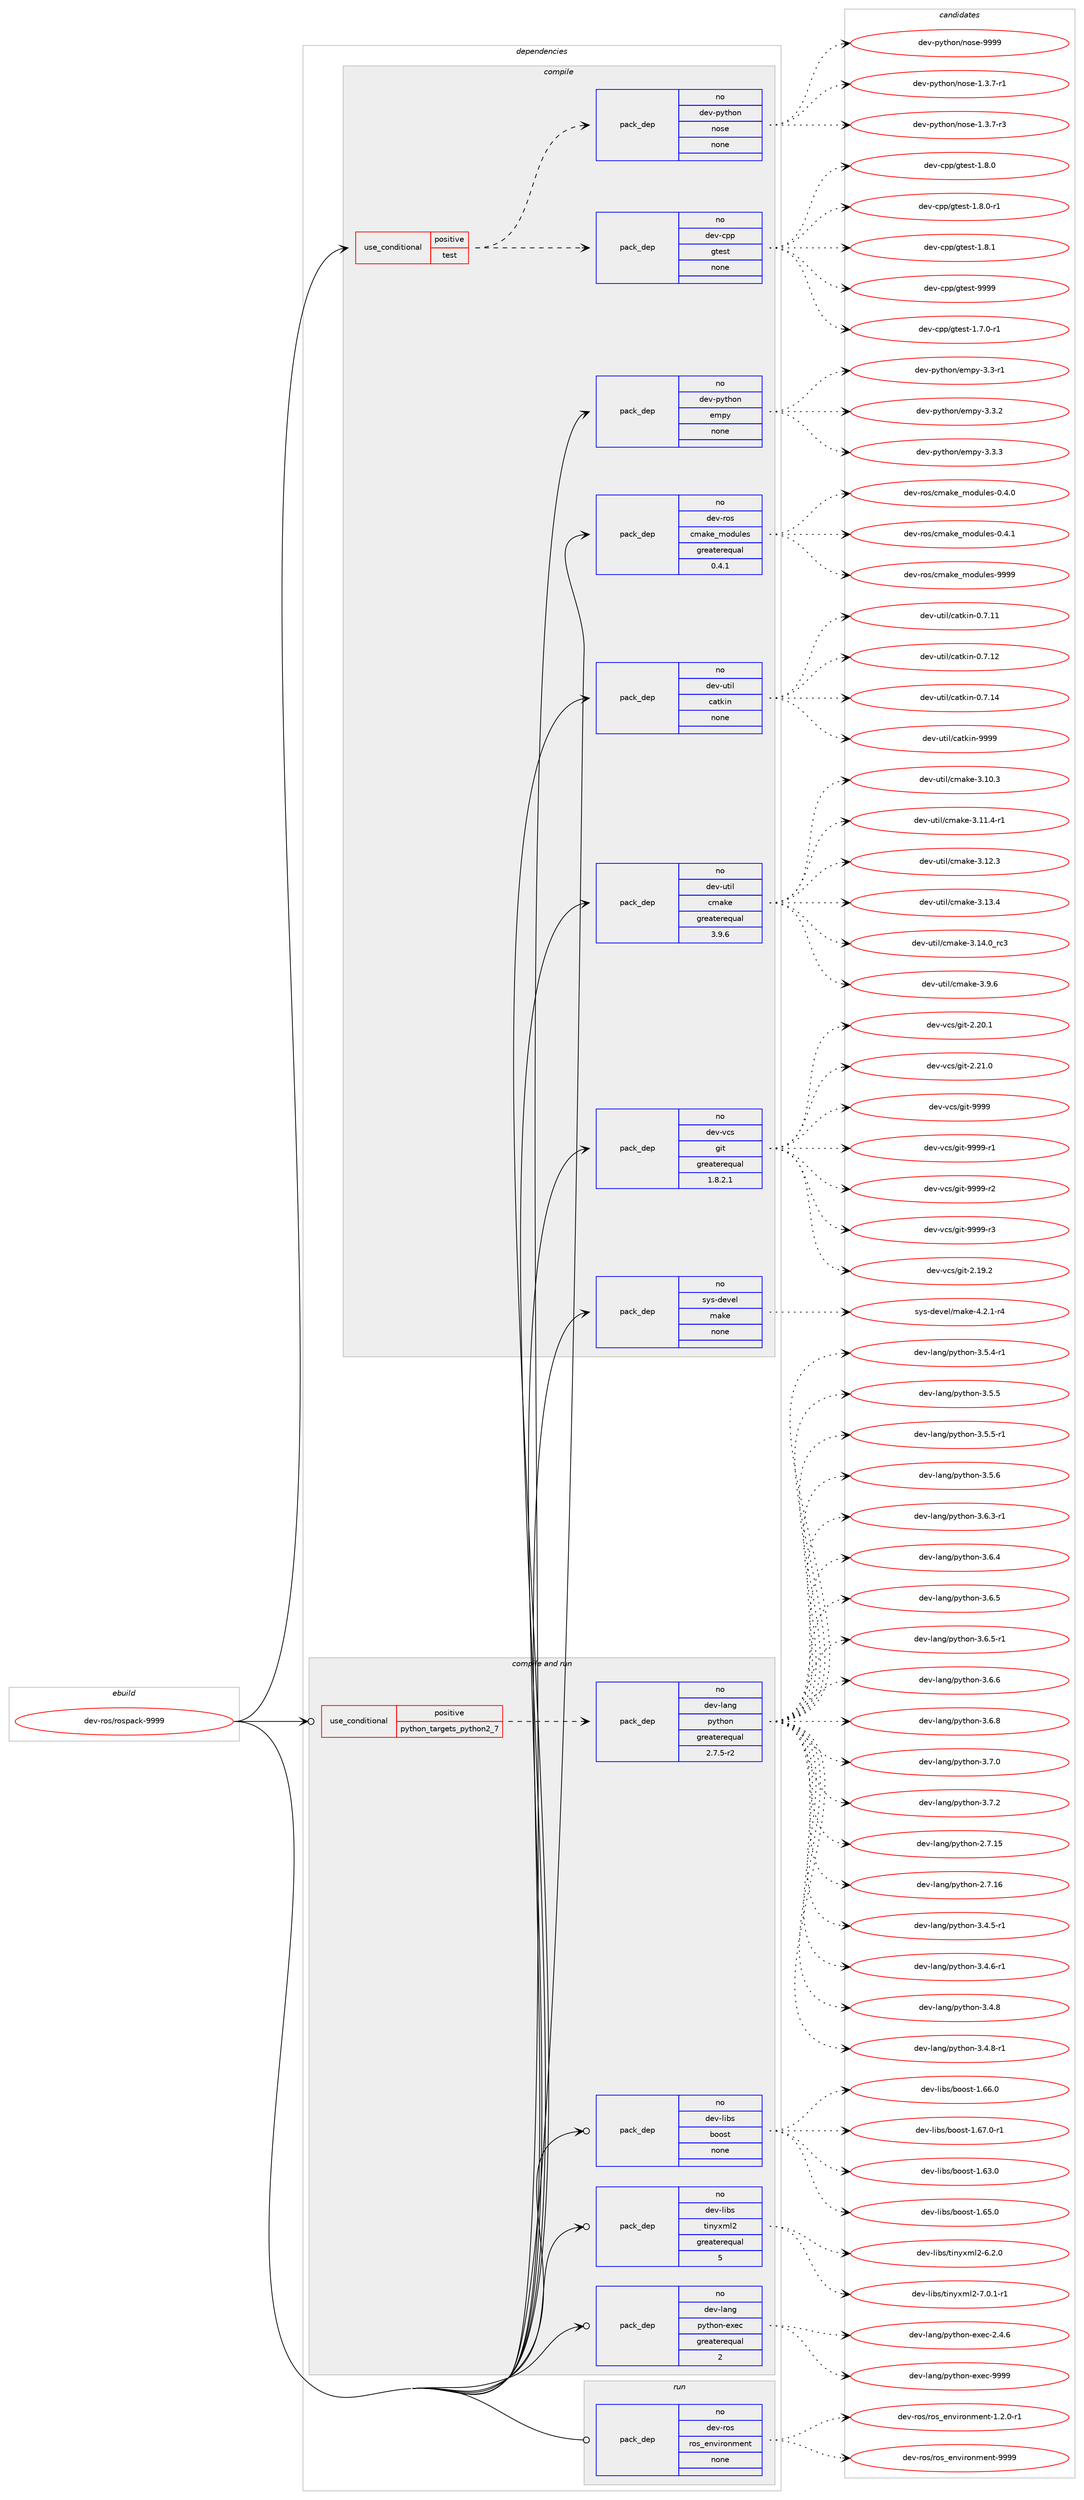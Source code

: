 digraph prolog {

# *************
# Graph options
# *************

newrank=true;
concentrate=true;
compound=true;
graph [rankdir=LR,fontname=Helvetica,fontsize=10,ranksep=1.5];#, ranksep=2.5, nodesep=0.2];
edge  [arrowhead=vee];
node  [fontname=Helvetica,fontsize=10];

# **********
# The ebuild
# **********

subgraph cluster_leftcol {
color=gray;
rank=same;
label=<<i>ebuild</i>>;
id [label="dev-ros/rospack-9999", color=red, width=4, href="../dev-ros/rospack-9999.svg"];
}

# ****************
# The dependencies
# ****************

subgraph cluster_midcol {
color=gray;
label=<<i>dependencies</i>>;
subgraph cluster_compile {
fillcolor="#eeeeee";
style=filled;
label=<<i>compile</i>>;
subgraph cond390063 {
dependency1466399 [label=<<TABLE BORDER="0" CELLBORDER="1" CELLSPACING="0" CELLPADDING="4"><TR><TD ROWSPAN="3" CELLPADDING="10">use_conditional</TD></TR><TR><TD>positive</TD></TR><TR><TD>test</TD></TR></TABLE>>, shape=none, color=red];
subgraph pack1052946 {
dependency1466400 [label=<<TABLE BORDER="0" CELLBORDER="1" CELLSPACING="0" CELLPADDING="4" WIDTH="220"><TR><TD ROWSPAN="6" CELLPADDING="30">pack_dep</TD></TR><TR><TD WIDTH="110">no</TD></TR><TR><TD>dev-cpp</TD></TR><TR><TD>gtest</TD></TR><TR><TD>none</TD></TR><TR><TD></TD></TR></TABLE>>, shape=none, color=blue];
}
dependency1466399:e -> dependency1466400:w [weight=20,style="dashed",arrowhead="vee"];
subgraph pack1052947 {
dependency1466401 [label=<<TABLE BORDER="0" CELLBORDER="1" CELLSPACING="0" CELLPADDING="4" WIDTH="220"><TR><TD ROWSPAN="6" CELLPADDING="30">pack_dep</TD></TR><TR><TD WIDTH="110">no</TD></TR><TR><TD>dev-python</TD></TR><TR><TD>nose</TD></TR><TR><TD>none</TD></TR><TR><TD></TD></TR></TABLE>>, shape=none, color=blue];
}
dependency1466399:e -> dependency1466401:w [weight=20,style="dashed",arrowhead="vee"];
}
id:e -> dependency1466399:w [weight=20,style="solid",arrowhead="vee"];
subgraph pack1052948 {
dependency1466402 [label=<<TABLE BORDER="0" CELLBORDER="1" CELLSPACING="0" CELLPADDING="4" WIDTH="220"><TR><TD ROWSPAN="6" CELLPADDING="30">pack_dep</TD></TR><TR><TD WIDTH="110">no</TD></TR><TR><TD>dev-python</TD></TR><TR><TD>empy</TD></TR><TR><TD>none</TD></TR><TR><TD></TD></TR></TABLE>>, shape=none, color=blue];
}
id:e -> dependency1466402:w [weight=20,style="solid",arrowhead="vee"];
subgraph pack1052949 {
dependency1466403 [label=<<TABLE BORDER="0" CELLBORDER="1" CELLSPACING="0" CELLPADDING="4" WIDTH="220"><TR><TD ROWSPAN="6" CELLPADDING="30">pack_dep</TD></TR><TR><TD WIDTH="110">no</TD></TR><TR><TD>dev-ros</TD></TR><TR><TD>cmake_modules</TD></TR><TR><TD>greaterequal</TD></TR><TR><TD>0.4.1</TD></TR></TABLE>>, shape=none, color=blue];
}
id:e -> dependency1466403:w [weight=20,style="solid",arrowhead="vee"];
subgraph pack1052950 {
dependency1466404 [label=<<TABLE BORDER="0" CELLBORDER="1" CELLSPACING="0" CELLPADDING="4" WIDTH="220"><TR><TD ROWSPAN="6" CELLPADDING="30">pack_dep</TD></TR><TR><TD WIDTH="110">no</TD></TR><TR><TD>dev-util</TD></TR><TR><TD>catkin</TD></TR><TR><TD>none</TD></TR><TR><TD></TD></TR></TABLE>>, shape=none, color=blue];
}
id:e -> dependency1466404:w [weight=20,style="solid",arrowhead="vee"];
subgraph pack1052951 {
dependency1466405 [label=<<TABLE BORDER="0" CELLBORDER="1" CELLSPACING="0" CELLPADDING="4" WIDTH="220"><TR><TD ROWSPAN="6" CELLPADDING="30">pack_dep</TD></TR><TR><TD WIDTH="110">no</TD></TR><TR><TD>dev-util</TD></TR><TR><TD>cmake</TD></TR><TR><TD>greaterequal</TD></TR><TR><TD>3.9.6</TD></TR></TABLE>>, shape=none, color=blue];
}
id:e -> dependency1466405:w [weight=20,style="solid",arrowhead="vee"];
subgraph pack1052952 {
dependency1466406 [label=<<TABLE BORDER="0" CELLBORDER="1" CELLSPACING="0" CELLPADDING="4" WIDTH="220"><TR><TD ROWSPAN="6" CELLPADDING="30">pack_dep</TD></TR><TR><TD WIDTH="110">no</TD></TR><TR><TD>dev-vcs</TD></TR><TR><TD>git</TD></TR><TR><TD>greaterequal</TD></TR><TR><TD>1.8.2.1</TD></TR></TABLE>>, shape=none, color=blue];
}
id:e -> dependency1466406:w [weight=20,style="solid",arrowhead="vee"];
subgraph pack1052953 {
dependency1466407 [label=<<TABLE BORDER="0" CELLBORDER="1" CELLSPACING="0" CELLPADDING="4" WIDTH="220"><TR><TD ROWSPAN="6" CELLPADDING="30">pack_dep</TD></TR><TR><TD WIDTH="110">no</TD></TR><TR><TD>sys-devel</TD></TR><TR><TD>make</TD></TR><TR><TD>none</TD></TR><TR><TD></TD></TR></TABLE>>, shape=none, color=blue];
}
id:e -> dependency1466407:w [weight=20,style="solid",arrowhead="vee"];
}
subgraph cluster_compileandrun {
fillcolor="#eeeeee";
style=filled;
label=<<i>compile and run</i>>;
subgraph cond390064 {
dependency1466408 [label=<<TABLE BORDER="0" CELLBORDER="1" CELLSPACING="0" CELLPADDING="4"><TR><TD ROWSPAN="3" CELLPADDING="10">use_conditional</TD></TR><TR><TD>positive</TD></TR><TR><TD>python_targets_python2_7</TD></TR></TABLE>>, shape=none, color=red];
subgraph pack1052954 {
dependency1466409 [label=<<TABLE BORDER="0" CELLBORDER="1" CELLSPACING="0" CELLPADDING="4" WIDTH="220"><TR><TD ROWSPAN="6" CELLPADDING="30">pack_dep</TD></TR><TR><TD WIDTH="110">no</TD></TR><TR><TD>dev-lang</TD></TR><TR><TD>python</TD></TR><TR><TD>greaterequal</TD></TR><TR><TD>2.7.5-r2</TD></TR></TABLE>>, shape=none, color=blue];
}
dependency1466408:e -> dependency1466409:w [weight=20,style="dashed",arrowhead="vee"];
}
id:e -> dependency1466408:w [weight=20,style="solid",arrowhead="odotvee"];
subgraph pack1052955 {
dependency1466410 [label=<<TABLE BORDER="0" CELLBORDER="1" CELLSPACING="0" CELLPADDING="4" WIDTH="220"><TR><TD ROWSPAN="6" CELLPADDING="30">pack_dep</TD></TR><TR><TD WIDTH="110">no</TD></TR><TR><TD>dev-lang</TD></TR><TR><TD>python-exec</TD></TR><TR><TD>greaterequal</TD></TR><TR><TD>2</TD></TR></TABLE>>, shape=none, color=blue];
}
id:e -> dependency1466410:w [weight=20,style="solid",arrowhead="odotvee"];
subgraph pack1052956 {
dependency1466411 [label=<<TABLE BORDER="0" CELLBORDER="1" CELLSPACING="0" CELLPADDING="4" WIDTH="220"><TR><TD ROWSPAN="6" CELLPADDING="30">pack_dep</TD></TR><TR><TD WIDTH="110">no</TD></TR><TR><TD>dev-libs</TD></TR><TR><TD>boost</TD></TR><TR><TD>none</TD></TR><TR><TD></TD></TR></TABLE>>, shape=none, color=blue];
}
id:e -> dependency1466411:w [weight=20,style="solid",arrowhead="odotvee"];
subgraph pack1052957 {
dependency1466412 [label=<<TABLE BORDER="0" CELLBORDER="1" CELLSPACING="0" CELLPADDING="4" WIDTH="220"><TR><TD ROWSPAN="6" CELLPADDING="30">pack_dep</TD></TR><TR><TD WIDTH="110">no</TD></TR><TR><TD>dev-libs</TD></TR><TR><TD>tinyxml2</TD></TR><TR><TD>greaterequal</TD></TR><TR><TD>5</TD></TR></TABLE>>, shape=none, color=blue];
}
id:e -> dependency1466412:w [weight=20,style="solid",arrowhead="odotvee"];
}
subgraph cluster_run {
fillcolor="#eeeeee";
style=filled;
label=<<i>run</i>>;
subgraph pack1052958 {
dependency1466413 [label=<<TABLE BORDER="0" CELLBORDER="1" CELLSPACING="0" CELLPADDING="4" WIDTH="220"><TR><TD ROWSPAN="6" CELLPADDING="30">pack_dep</TD></TR><TR><TD WIDTH="110">no</TD></TR><TR><TD>dev-ros</TD></TR><TR><TD>ros_environment</TD></TR><TR><TD>none</TD></TR><TR><TD></TD></TR></TABLE>>, shape=none, color=blue];
}
id:e -> dependency1466413:w [weight=20,style="solid",arrowhead="odot"];
}
}

# **************
# The candidates
# **************

subgraph cluster_choices {
rank=same;
color=gray;
label=<<i>candidates</i>>;

subgraph choice1052946 {
color=black;
nodesep=1;
choice1001011184599112112471031161011151164549465546484511449 [label="dev-cpp/gtest-1.7.0-r1", color=red, width=4,href="../dev-cpp/gtest-1.7.0-r1.svg"];
choice100101118459911211247103116101115116454946564648 [label="dev-cpp/gtest-1.8.0", color=red, width=4,href="../dev-cpp/gtest-1.8.0.svg"];
choice1001011184599112112471031161011151164549465646484511449 [label="dev-cpp/gtest-1.8.0-r1", color=red, width=4,href="../dev-cpp/gtest-1.8.0-r1.svg"];
choice100101118459911211247103116101115116454946564649 [label="dev-cpp/gtest-1.8.1", color=red, width=4,href="../dev-cpp/gtest-1.8.1.svg"];
choice1001011184599112112471031161011151164557575757 [label="dev-cpp/gtest-9999", color=red, width=4,href="../dev-cpp/gtest-9999.svg"];
dependency1466400:e -> choice1001011184599112112471031161011151164549465546484511449:w [style=dotted,weight="100"];
dependency1466400:e -> choice100101118459911211247103116101115116454946564648:w [style=dotted,weight="100"];
dependency1466400:e -> choice1001011184599112112471031161011151164549465646484511449:w [style=dotted,weight="100"];
dependency1466400:e -> choice100101118459911211247103116101115116454946564649:w [style=dotted,weight="100"];
dependency1466400:e -> choice1001011184599112112471031161011151164557575757:w [style=dotted,weight="100"];
}
subgraph choice1052947 {
color=black;
nodesep=1;
choice10010111845112121116104111110471101111151014549465146554511449 [label="dev-python/nose-1.3.7-r1", color=red, width=4,href="../dev-python/nose-1.3.7-r1.svg"];
choice10010111845112121116104111110471101111151014549465146554511451 [label="dev-python/nose-1.3.7-r3", color=red, width=4,href="../dev-python/nose-1.3.7-r3.svg"];
choice10010111845112121116104111110471101111151014557575757 [label="dev-python/nose-9999", color=red, width=4,href="../dev-python/nose-9999.svg"];
dependency1466401:e -> choice10010111845112121116104111110471101111151014549465146554511449:w [style=dotted,weight="100"];
dependency1466401:e -> choice10010111845112121116104111110471101111151014549465146554511451:w [style=dotted,weight="100"];
dependency1466401:e -> choice10010111845112121116104111110471101111151014557575757:w [style=dotted,weight="100"];
}
subgraph choice1052948 {
color=black;
nodesep=1;
choice1001011184511212111610411111047101109112121455146514511449 [label="dev-python/empy-3.3-r1", color=red, width=4,href="../dev-python/empy-3.3-r1.svg"];
choice1001011184511212111610411111047101109112121455146514650 [label="dev-python/empy-3.3.2", color=red, width=4,href="../dev-python/empy-3.3.2.svg"];
choice1001011184511212111610411111047101109112121455146514651 [label="dev-python/empy-3.3.3", color=red, width=4,href="../dev-python/empy-3.3.3.svg"];
dependency1466402:e -> choice1001011184511212111610411111047101109112121455146514511449:w [style=dotted,weight="100"];
dependency1466402:e -> choice1001011184511212111610411111047101109112121455146514650:w [style=dotted,weight="100"];
dependency1466402:e -> choice1001011184511212111610411111047101109112121455146514651:w [style=dotted,weight="100"];
}
subgraph choice1052949 {
color=black;
nodesep=1;
choice1001011184511411111547991099710710195109111100117108101115454846524648 [label="dev-ros/cmake_modules-0.4.0", color=red, width=4,href="../dev-ros/cmake_modules-0.4.0.svg"];
choice1001011184511411111547991099710710195109111100117108101115454846524649 [label="dev-ros/cmake_modules-0.4.1", color=red, width=4,href="../dev-ros/cmake_modules-0.4.1.svg"];
choice10010111845114111115479910997107101951091111001171081011154557575757 [label="dev-ros/cmake_modules-9999", color=red, width=4,href="../dev-ros/cmake_modules-9999.svg"];
dependency1466403:e -> choice1001011184511411111547991099710710195109111100117108101115454846524648:w [style=dotted,weight="100"];
dependency1466403:e -> choice1001011184511411111547991099710710195109111100117108101115454846524649:w [style=dotted,weight="100"];
dependency1466403:e -> choice10010111845114111115479910997107101951091111001171081011154557575757:w [style=dotted,weight="100"];
}
subgraph choice1052950 {
color=black;
nodesep=1;
choice1001011184511711610510847999711610710511045484655464949 [label="dev-util/catkin-0.7.11", color=red, width=4,href="../dev-util/catkin-0.7.11.svg"];
choice1001011184511711610510847999711610710511045484655464950 [label="dev-util/catkin-0.7.12", color=red, width=4,href="../dev-util/catkin-0.7.12.svg"];
choice1001011184511711610510847999711610710511045484655464952 [label="dev-util/catkin-0.7.14", color=red, width=4,href="../dev-util/catkin-0.7.14.svg"];
choice100101118451171161051084799971161071051104557575757 [label="dev-util/catkin-9999", color=red, width=4,href="../dev-util/catkin-9999.svg"];
dependency1466404:e -> choice1001011184511711610510847999711610710511045484655464949:w [style=dotted,weight="100"];
dependency1466404:e -> choice1001011184511711610510847999711610710511045484655464950:w [style=dotted,weight="100"];
dependency1466404:e -> choice1001011184511711610510847999711610710511045484655464952:w [style=dotted,weight="100"];
dependency1466404:e -> choice100101118451171161051084799971161071051104557575757:w [style=dotted,weight="100"];
}
subgraph choice1052951 {
color=black;
nodesep=1;
choice1001011184511711610510847991099710710145514649484651 [label="dev-util/cmake-3.10.3", color=red, width=4,href="../dev-util/cmake-3.10.3.svg"];
choice10010111845117116105108479910997107101455146494946524511449 [label="dev-util/cmake-3.11.4-r1", color=red, width=4,href="../dev-util/cmake-3.11.4-r1.svg"];
choice1001011184511711610510847991099710710145514649504651 [label="dev-util/cmake-3.12.3", color=red, width=4,href="../dev-util/cmake-3.12.3.svg"];
choice1001011184511711610510847991099710710145514649514652 [label="dev-util/cmake-3.13.4", color=red, width=4,href="../dev-util/cmake-3.13.4.svg"];
choice1001011184511711610510847991099710710145514649524648951149951 [label="dev-util/cmake-3.14.0_rc3", color=red, width=4,href="../dev-util/cmake-3.14.0_rc3.svg"];
choice10010111845117116105108479910997107101455146574654 [label="dev-util/cmake-3.9.6", color=red, width=4,href="../dev-util/cmake-3.9.6.svg"];
dependency1466405:e -> choice1001011184511711610510847991099710710145514649484651:w [style=dotted,weight="100"];
dependency1466405:e -> choice10010111845117116105108479910997107101455146494946524511449:w [style=dotted,weight="100"];
dependency1466405:e -> choice1001011184511711610510847991099710710145514649504651:w [style=dotted,weight="100"];
dependency1466405:e -> choice1001011184511711610510847991099710710145514649514652:w [style=dotted,weight="100"];
dependency1466405:e -> choice1001011184511711610510847991099710710145514649524648951149951:w [style=dotted,weight="100"];
dependency1466405:e -> choice10010111845117116105108479910997107101455146574654:w [style=dotted,weight="100"];
}
subgraph choice1052952 {
color=black;
nodesep=1;
choice10010111845118991154710310511645504649574650 [label="dev-vcs/git-2.19.2", color=red, width=4,href="../dev-vcs/git-2.19.2.svg"];
choice10010111845118991154710310511645504650484649 [label="dev-vcs/git-2.20.1", color=red, width=4,href="../dev-vcs/git-2.20.1.svg"];
choice10010111845118991154710310511645504650494648 [label="dev-vcs/git-2.21.0", color=red, width=4,href="../dev-vcs/git-2.21.0.svg"];
choice1001011184511899115471031051164557575757 [label="dev-vcs/git-9999", color=red, width=4,href="../dev-vcs/git-9999.svg"];
choice10010111845118991154710310511645575757574511449 [label="dev-vcs/git-9999-r1", color=red, width=4,href="../dev-vcs/git-9999-r1.svg"];
choice10010111845118991154710310511645575757574511450 [label="dev-vcs/git-9999-r2", color=red, width=4,href="../dev-vcs/git-9999-r2.svg"];
choice10010111845118991154710310511645575757574511451 [label="dev-vcs/git-9999-r3", color=red, width=4,href="../dev-vcs/git-9999-r3.svg"];
dependency1466406:e -> choice10010111845118991154710310511645504649574650:w [style=dotted,weight="100"];
dependency1466406:e -> choice10010111845118991154710310511645504650484649:w [style=dotted,weight="100"];
dependency1466406:e -> choice10010111845118991154710310511645504650494648:w [style=dotted,weight="100"];
dependency1466406:e -> choice1001011184511899115471031051164557575757:w [style=dotted,weight="100"];
dependency1466406:e -> choice10010111845118991154710310511645575757574511449:w [style=dotted,weight="100"];
dependency1466406:e -> choice10010111845118991154710310511645575757574511450:w [style=dotted,weight="100"];
dependency1466406:e -> choice10010111845118991154710310511645575757574511451:w [style=dotted,weight="100"];
}
subgraph choice1052953 {
color=black;
nodesep=1;
choice1151211154510010111810110847109971071014552465046494511452 [label="sys-devel/make-4.2.1-r4", color=red, width=4,href="../sys-devel/make-4.2.1-r4.svg"];
dependency1466407:e -> choice1151211154510010111810110847109971071014552465046494511452:w [style=dotted,weight="100"];
}
subgraph choice1052954 {
color=black;
nodesep=1;
choice10010111845108971101034711212111610411111045504655464953 [label="dev-lang/python-2.7.15", color=red, width=4,href="../dev-lang/python-2.7.15.svg"];
choice10010111845108971101034711212111610411111045504655464954 [label="dev-lang/python-2.7.16", color=red, width=4,href="../dev-lang/python-2.7.16.svg"];
choice1001011184510897110103471121211161041111104551465246534511449 [label="dev-lang/python-3.4.5-r1", color=red, width=4,href="../dev-lang/python-3.4.5-r1.svg"];
choice1001011184510897110103471121211161041111104551465246544511449 [label="dev-lang/python-3.4.6-r1", color=red, width=4,href="../dev-lang/python-3.4.6-r1.svg"];
choice100101118451089711010347112121116104111110455146524656 [label="dev-lang/python-3.4.8", color=red, width=4,href="../dev-lang/python-3.4.8.svg"];
choice1001011184510897110103471121211161041111104551465246564511449 [label="dev-lang/python-3.4.8-r1", color=red, width=4,href="../dev-lang/python-3.4.8-r1.svg"];
choice1001011184510897110103471121211161041111104551465346524511449 [label="dev-lang/python-3.5.4-r1", color=red, width=4,href="../dev-lang/python-3.5.4-r1.svg"];
choice100101118451089711010347112121116104111110455146534653 [label="dev-lang/python-3.5.5", color=red, width=4,href="../dev-lang/python-3.5.5.svg"];
choice1001011184510897110103471121211161041111104551465346534511449 [label="dev-lang/python-3.5.5-r1", color=red, width=4,href="../dev-lang/python-3.5.5-r1.svg"];
choice100101118451089711010347112121116104111110455146534654 [label="dev-lang/python-3.5.6", color=red, width=4,href="../dev-lang/python-3.5.6.svg"];
choice1001011184510897110103471121211161041111104551465446514511449 [label="dev-lang/python-3.6.3-r1", color=red, width=4,href="../dev-lang/python-3.6.3-r1.svg"];
choice100101118451089711010347112121116104111110455146544652 [label="dev-lang/python-3.6.4", color=red, width=4,href="../dev-lang/python-3.6.4.svg"];
choice100101118451089711010347112121116104111110455146544653 [label="dev-lang/python-3.6.5", color=red, width=4,href="../dev-lang/python-3.6.5.svg"];
choice1001011184510897110103471121211161041111104551465446534511449 [label="dev-lang/python-3.6.5-r1", color=red, width=4,href="../dev-lang/python-3.6.5-r1.svg"];
choice100101118451089711010347112121116104111110455146544654 [label="dev-lang/python-3.6.6", color=red, width=4,href="../dev-lang/python-3.6.6.svg"];
choice100101118451089711010347112121116104111110455146544656 [label="dev-lang/python-3.6.8", color=red, width=4,href="../dev-lang/python-3.6.8.svg"];
choice100101118451089711010347112121116104111110455146554648 [label="dev-lang/python-3.7.0", color=red, width=4,href="../dev-lang/python-3.7.0.svg"];
choice100101118451089711010347112121116104111110455146554650 [label="dev-lang/python-3.7.2", color=red, width=4,href="../dev-lang/python-3.7.2.svg"];
dependency1466409:e -> choice10010111845108971101034711212111610411111045504655464953:w [style=dotted,weight="100"];
dependency1466409:e -> choice10010111845108971101034711212111610411111045504655464954:w [style=dotted,weight="100"];
dependency1466409:e -> choice1001011184510897110103471121211161041111104551465246534511449:w [style=dotted,weight="100"];
dependency1466409:e -> choice1001011184510897110103471121211161041111104551465246544511449:w [style=dotted,weight="100"];
dependency1466409:e -> choice100101118451089711010347112121116104111110455146524656:w [style=dotted,weight="100"];
dependency1466409:e -> choice1001011184510897110103471121211161041111104551465246564511449:w [style=dotted,weight="100"];
dependency1466409:e -> choice1001011184510897110103471121211161041111104551465346524511449:w [style=dotted,weight="100"];
dependency1466409:e -> choice100101118451089711010347112121116104111110455146534653:w [style=dotted,weight="100"];
dependency1466409:e -> choice1001011184510897110103471121211161041111104551465346534511449:w [style=dotted,weight="100"];
dependency1466409:e -> choice100101118451089711010347112121116104111110455146534654:w [style=dotted,weight="100"];
dependency1466409:e -> choice1001011184510897110103471121211161041111104551465446514511449:w [style=dotted,weight="100"];
dependency1466409:e -> choice100101118451089711010347112121116104111110455146544652:w [style=dotted,weight="100"];
dependency1466409:e -> choice100101118451089711010347112121116104111110455146544653:w [style=dotted,weight="100"];
dependency1466409:e -> choice1001011184510897110103471121211161041111104551465446534511449:w [style=dotted,weight="100"];
dependency1466409:e -> choice100101118451089711010347112121116104111110455146544654:w [style=dotted,weight="100"];
dependency1466409:e -> choice100101118451089711010347112121116104111110455146544656:w [style=dotted,weight="100"];
dependency1466409:e -> choice100101118451089711010347112121116104111110455146554648:w [style=dotted,weight="100"];
dependency1466409:e -> choice100101118451089711010347112121116104111110455146554650:w [style=dotted,weight="100"];
}
subgraph choice1052955 {
color=black;
nodesep=1;
choice1001011184510897110103471121211161041111104510112010199455046524654 [label="dev-lang/python-exec-2.4.6", color=red, width=4,href="../dev-lang/python-exec-2.4.6.svg"];
choice10010111845108971101034711212111610411111045101120101994557575757 [label="dev-lang/python-exec-9999", color=red, width=4,href="../dev-lang/python-exec-9999.svg"];
dependency1466410:e -> choice1001011184510897110103471121211161041111104510112010199455046524654:w [style=dotted,weight="100"];
dependency1466410:e -> choice10010111845108971101034711212111610411111045101120101994557575757:w [style=dotted,weight="100"];
}
subgraph choice1052956 {
color=black;
nodesep=1;
choice1001011184510810598115479811111111511645494654514648 [label="dev-libs/boost-1.63.0", color=red, width=4,href="../dev-libs/boost-1.63.0.svg"];
choice1001011184510810598115479811111111511645494654534648 [label="dev-libs/boost-1.65.0", color=red, width=4,href="../dev-libs/boost-1.65.0.svg"];
choice1001011184510810598115479811111111511645494654544648 [label="dev-libs/boost-1.66.0", color=red, width=4,href="../dev-libs/boost-1.66.0.svg"];
choice10010111845108105981154798111111115116454946545546484511449 [label="dev-libs/boost-1.67.0-r1", color=red, width=4,href="../dev-libs/boost-1.67.0-r1.svg"];
dependency1466411:e -> choice1001011184510810598115479811111111511645494654514648:w [style=dotted,weight="100"];
dependency1466411:e -> choice1001011184510810598115479811111111511645494654534648:w [style=dotted,weight="100"];
dependency1466411:e -> choice1001011184510810598115479811111111511645494654544648:w [style=dotted,weight="100"];
dependency1466411:e -> choice10010111845108105981154798111111115116454946545546484511449:w [style=dotted,weight="100"];
}
subgraph choice1052957 {
color=black;
nodesep=1;
choice10010111845108105981154711610511012112010910850455446504648 [label="dev-libs/tinyxml2-6.2.0", color=red, width=4,href="../dev-libs/tinyxml2-6.2.0.svg"];
choice100101118451081059811547116105110121120109108504555464846494511449 [label="dev-libs/tinyxml2-7.0.1-r1", color=red, width=4,href="../dev-libs/tinyxml2-7.0.1-r1.svg"];
dependency1466412:e -> choice10010111845108105981154711610511012112010910850455446504648:w [style=dotted,weight="100"];
dependency1466412:e -> choice100101118451081059811547116105110121120109108504555464846494511449:w [style=dotted,weight="100"];
}
subgraph choice1052958 {
color=black;
nodesep=1;
choice1001011184511411111547114111115951011101181051141111101091011101164549465046484511449 [label="dev-ros/ros_environment-1.2.0-r1", color=red, width=4,href="../dev-ros/ros_environment-1.2.0-r1.svg"];
choice1001011184511411111547114111115951011101181051141111101091011101164557575757 [label="dev-ros/ros_environment-9999", color=red, width=4,href="../dev-ros/ros_environment-9999.svg"];
dependency1466413:e -> choice1001011184511411111547114111115951011101181051141111101091011101164549465046484511449:w [style=dotted,weight="100"];
dependency1466413:e -> choice1001011184511411111547114111115951011101181051141111101091011101164557575757:w [style=dotted,weight="100"];
}
}

}
